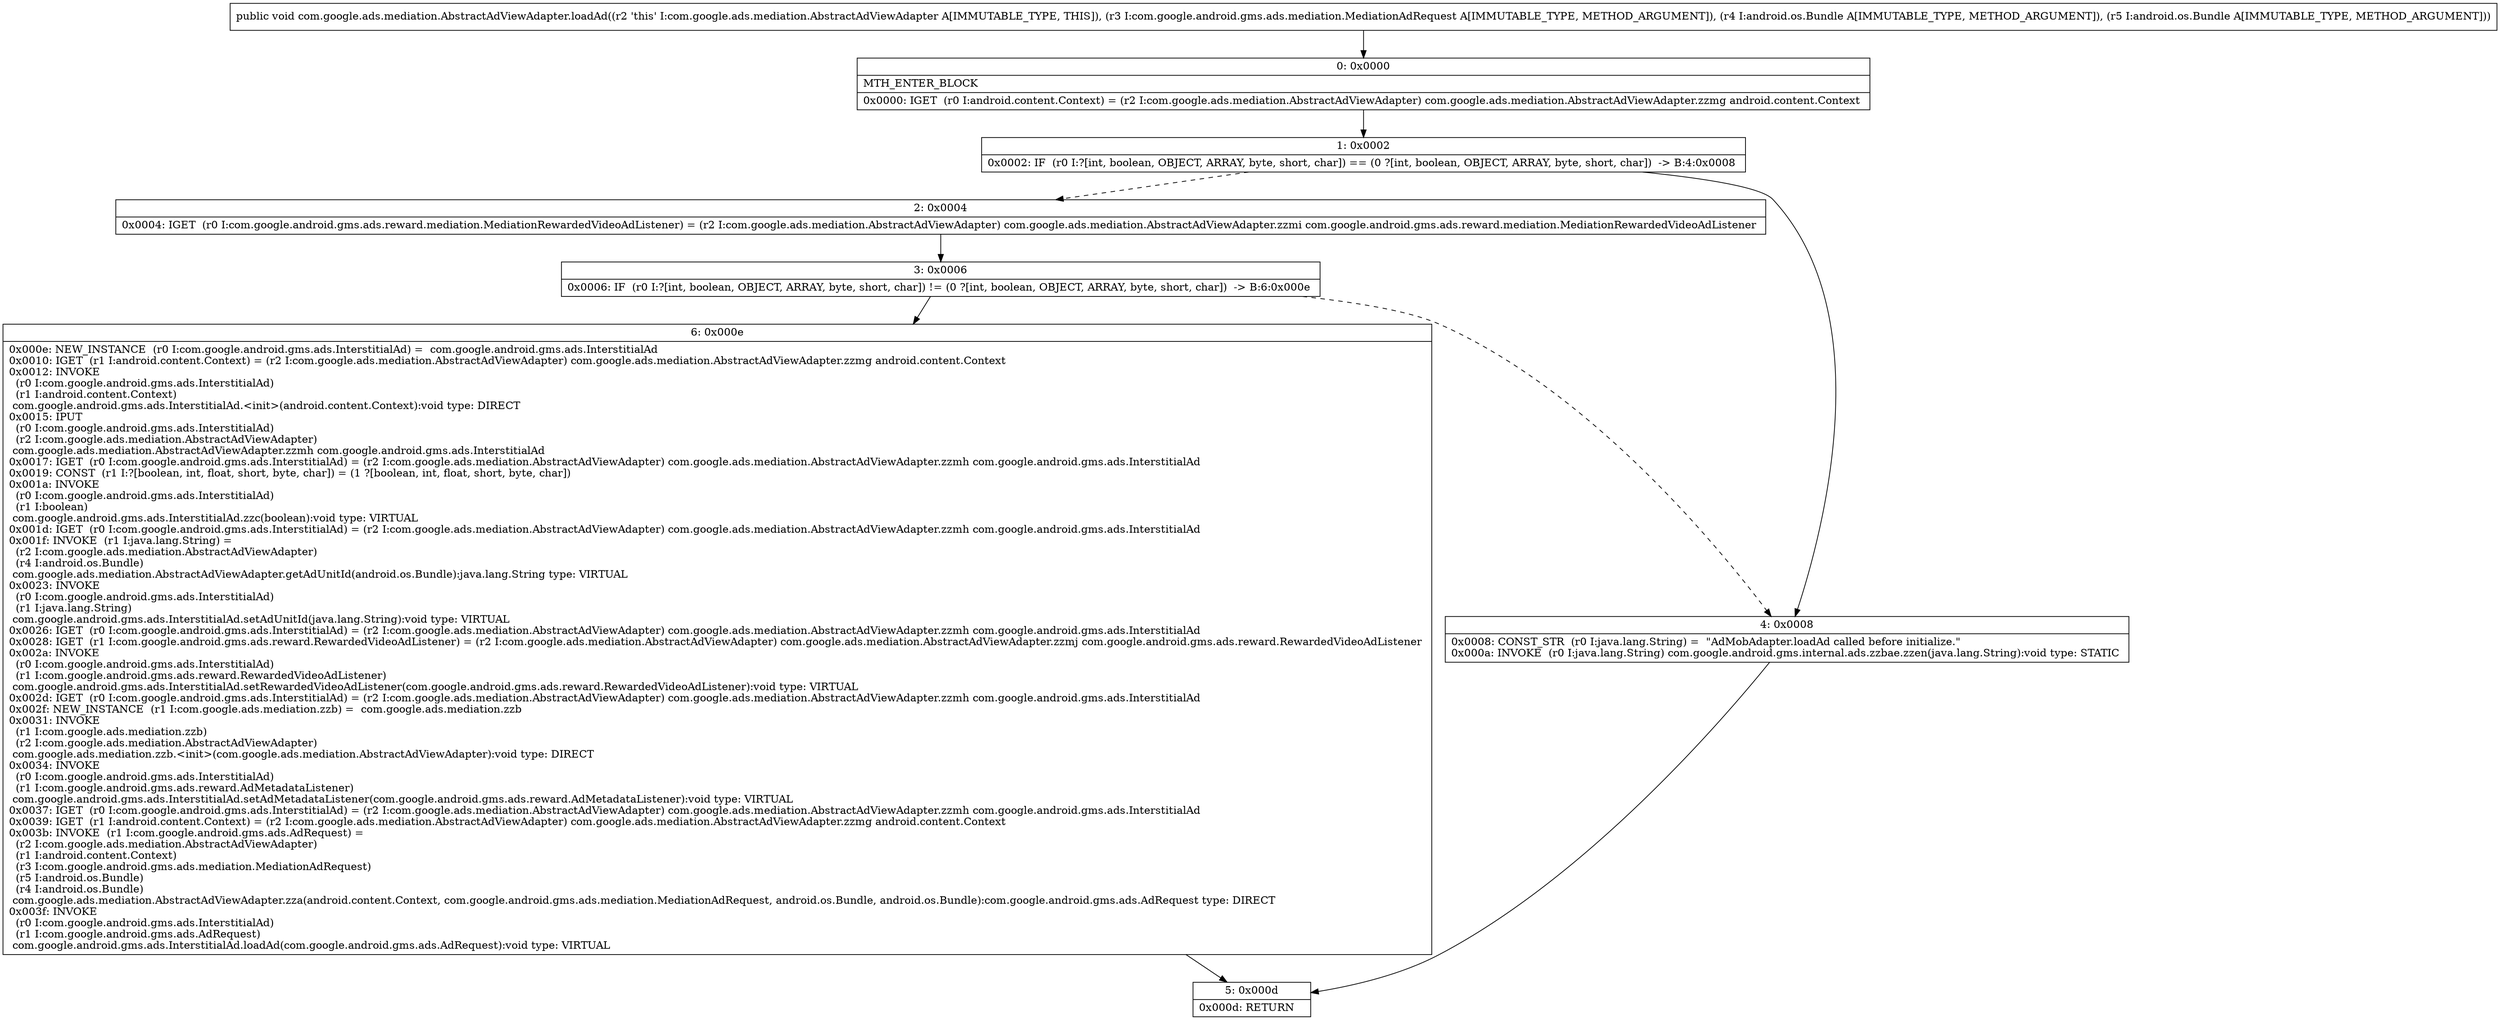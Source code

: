 digraph "CFG forcom.google.ads.mediation.AbstractAdViewAdapter.loadAd(Lcom\/google\/android\/gms\/ads\/mediation\/MediationAdRequest;Landroid\/os\/Bundle;Landroid\/os\/Bundle;)V" {
Node_0 [shape=record,label="{0\:\ 0x0000|MTH_ENTER_BLOCK\l|0x0000: IGET  (r0 I:android.content.Context) = (r2 I:com.google.ads.mediation.AbstractAdViewAdapter) com.google.ads.mediation.AbstractAdViewAdapter.zzmg android.content.Context \l}"];
Node_1 [shape=record,label="{1\:\ 0x0002|0x0002: IF  (r0 I:?[int, boolean, OBJECT, ARRAY, byte, short, char]) == (0 ?[int, boolean, OBJECT, ARRAY, byte, short, char])  \-\> B:4:0x0008 \l}"];
Node_2 [shape=record,label="{2\:\ 0x0004|0x0004: IGET  (r0 I:com.google.android.gms.ads.reward.mediation.MediationRewardedVideoAdListener) = (r2 I:com.google.ads.mediation.AbstractAdViewAdapter) com.google.ads.mediation.AbstractAdViewAdapter.zzmi com.google.android.gms.ads.reward.mediation.MediationRewardedVideoAdListener \l}"];
Node_3 [shape=record,label="{3\:\ 0x0006|0x0006: IF  (r0 I:?[int, boolean, OBJECT, ARRAY, byte, short, char]) != (0 ?[int, boolean, OBJECT, ARRAY, byte, short, char])  \-\> B:6:0x000e \l}"];
Node_4 [shape=record,label="{4\:\ 0x0008|0x0008: CONST_STR  (r0 I:java.lang.String) =  \"AdMobAdapter.loadAd called before initialize.\" \l0x000a: INVOKE  (r0 I:java.lang.String) com.google.android.gms.internal.ads.zzbae.zzen(java.lang.String):void type: STATIC \l}"];
Node_5 [shape=record,label="{5\:\ 0x000d|0x000d: RETURN   \l}"];
Node_6 [shape=record,label="{6\:\ 0x000e|0x000e: NEW_INSTANCE  (r0 I:com.google.android.gms.ads.InterstitialAd) =  com.google.android.gms.ads.InterstitialAd \l0x0010: IGET  (r1 I:android.content.Context) = (r2 I:com.google.ads.mediation.AbstractAdViewAdapter) com.google.ads.mediation.AbstractAdViewAdapter.zzmg android.content.Context \l0x0012: INVOKE  \l  (r0 I:com.google.android.gms.ads.InterstitialAd)\l  (r1 I:android.content.Context)\l com.google.android.gms.ads.InterstitialAd.\<init\>(android.content.Context):void type: DIRECT \l0x0015: IPUT  \l  (r0 I:com.google.android.gms.ads.InterstitialAd)\l  (r2 I:com.google.ads.mediation.AbstractAdViewAdapter)\l com.google.ads.mediation.AbstractAdViewAdapter.zzmh com.google.android.gms.ads.InterstitialAd \l0x0017: IGET  (r0 I:com.google.android.gms.ads.InterstitialAd) = (r2 I:com.google.ads.mediation.AbstractAdViewAdapter) com.google.ads.mediation.AbstractAdViewAdapter.zzmh com.google.android.gms.ads.InterstitialAd \l0x0019: CONST  (r1 I:?[boolean, int, float, short, byte, char]) = (1 ?[boolean, int, float, short, byte, char]) \l0x001a: INVOKE  \l  (r0 I:com.google.android.gms.ads.InterstitialAd)\l  (r1 I:boolean)\l com.google.android.gms.ads.InterstitialAd.zzc(boolean):void type: VIRTUAL \l0x001d: IGET  (r0 I:com.google.android.gms.ads.InterstitialAd) = (r2 I:com.google.ads.mediation.AbstractAdViewAdapter) com.google.ads.mediation.AbstractAdViewAdapter.zzmh com.google.android.gms.ads.InterstitialAd \l0x001f: INVOKE  (r1 I:java.lang.String) = \l  (r2 I:com.google.ads.mediation.AbstractAdViewAdapter)\l  (r4 I:android.os.Bundle)\l com.google.ads.mediation.AbstractAdViewAdapter.getAdUnitId(android.os.Bundle):java.lang.String type: VIRTUAL \l0x0023: INVOKE  \l  (r0 I:com.google.android.gms.ads.InterstitialAd)\l  (r1 I:java.lang.String)\l com.google.android.gms.ads.InterstitialAd.setAdUnitId(java.lang.String):void type: VIRTUAL \l0x0026: IGET  (r0 I:com.google.android.gms.ads.InterstitialAd) = (r2 I:com.google.ads.mediation.AbstractAdViewAdapter) com.google.ads.mediation.AbstractAdViewAdapter.zzmh com.google.android.gms.ads.InterstitialAd \l0x0028: IGET  (r1 I:com.google.android.gms.ads.reward.RewardedVideoAdListener) = (r2 I:com.google.ads.mediation.AbstractAdViewAdapter) com.google.ads.mediation.AbstractAdViewAdapter.zzmj com.google.android.gms.ads.reward.RewardedVideoAdListener \l0x002a: INVOKE  \l  (r0 I:com.google.android.gms.ads.InterstitialAd)\l  (r1 I:com.google.android.gms.ads.reward.RewardedVideoAdListener)\l com.google.android.gms.ads.InterstitialAd.setRewardedVideoAdListener(com.google.android.gms.ads.reward.RewardedVideoAdListener):void type: VIRTUAL \l0x002d: IGET  (r0 I:com.google.android.gms.ads.InterstitialAd) = (r2 I:com.google.ads.mediation.AbstractAdViewAdapter) com.google.ads.mediation.AbstractAdViewAdapter.zzmh com.google.android.gms.ads.InterstitialAd \l0x002f: NEW_INSTANCE  (r1 I:com.google.ads.mediation.zzb) =  com.google.ads.mediation.zzb \l0x0031: INVOKE  \l  (r1 I:com.google.ads.mediation.zzb)\l  (r2 I:com.google.ads.mediation.AbstractAdViewAdapter)\l com.google.ads.mediation.zzb.\<init\>(com.google.ads.mediation.AbstractAdViewAdapter):void type: DIRECT \l0x0034: INVOKE  \l  (r0 I:com.google.android.gms.ads.InterstitialAd)\l  (r1 I:com.google.android.gms.ads.reward.AdMetadataListener)\l com.google.android.gms.ads.InterstitialAd.setAdMetadataListener(com.google.android.gms.ads.reward.AdMetadataListener):void type: VIRTUAL \l0x0037: IGET  (r0 I:com.google.android.gms.ads.InterstitialAd) = (r2 I:com.google.ads.mediation.AbstractAdViewAdapter) com.google.ads.mediation.AbstractAdViewAdapter.zzmh com.google.android.gms.ads.InterstitialAd \l0x0039: IGET  (r1 I:android.content.Context) = (r2 I:com.google.ads.mediation.AbstractAdViewAdapter) com.google.ads.mediation.AbstractAdViewAdapter.zzmg android.content.Context \l0x003b: INVOKE  (r1 I:com.google.android.gms.ads.AdRequest) = \l  (r2 I:com.google.ads.mediation.AbstractAdViewAdapter)\l  (r1 I:android.content.Context)\l  (r3 I:com.google.android.gms.ads.mediation.MediationAdRequest)\l  (r5 I:android.os.Bundle)\l  (r4 I:android.os.Bundle)\l com.google.ads.mediation.AbstractAdViewAdapter.zza(android.content.Context, com.google.android.gms.ads.mediation.MediationAdRequest, android.os.Bundle, android.os.Bundle):com.google.android.gms.ads.AdRequest type: DIRECT \l0x003f: INVOKE  \l  (r0 I:com.google.android.gms.ads.InterstitialAd)\l  (r1 I:com.google.android.gms.ads.AdRequest)\l com.google.android.gms.ads.InterstitialAd.loadAd(com.google.android.gms.ads.AdRequest):void type: VIRTUAL \l}"];
MethodNode[shape=record,label="{public void com.google.ads.mediation.AbstractAdViewAdapter.loadAd((r2 'this' I:com.google.ads.mediation.AbstractAdViewAdapter A[IMMUTABLE_TYPE, THIS]), (r3 I:com.google.android.gms.ads.mediation.MediationAdRequest A[IMMUTABLE_TYPE, METHOD_ARGUMENT]), (r4 I:android.os.Bundle A[IMMUTABLE_TYPE, METHOD_ARGUMENT]), (r5 I:android.os.Bundle A[IMMUTABLE_TYPE, METHOD_ARGUMENT])) }"];
MethodNode -> Node_0;
Node_0 -> Node_1;
Node_1 -> Node_2[style=dashed];
Node_1 -> Node_4;
Node_2 -> Node_3;
Node_3 -> Node_4[style=dashed];
Node_3 -> Node_6;
Node_4 -> Node_5;
Node_6 -> Node_5;
}

